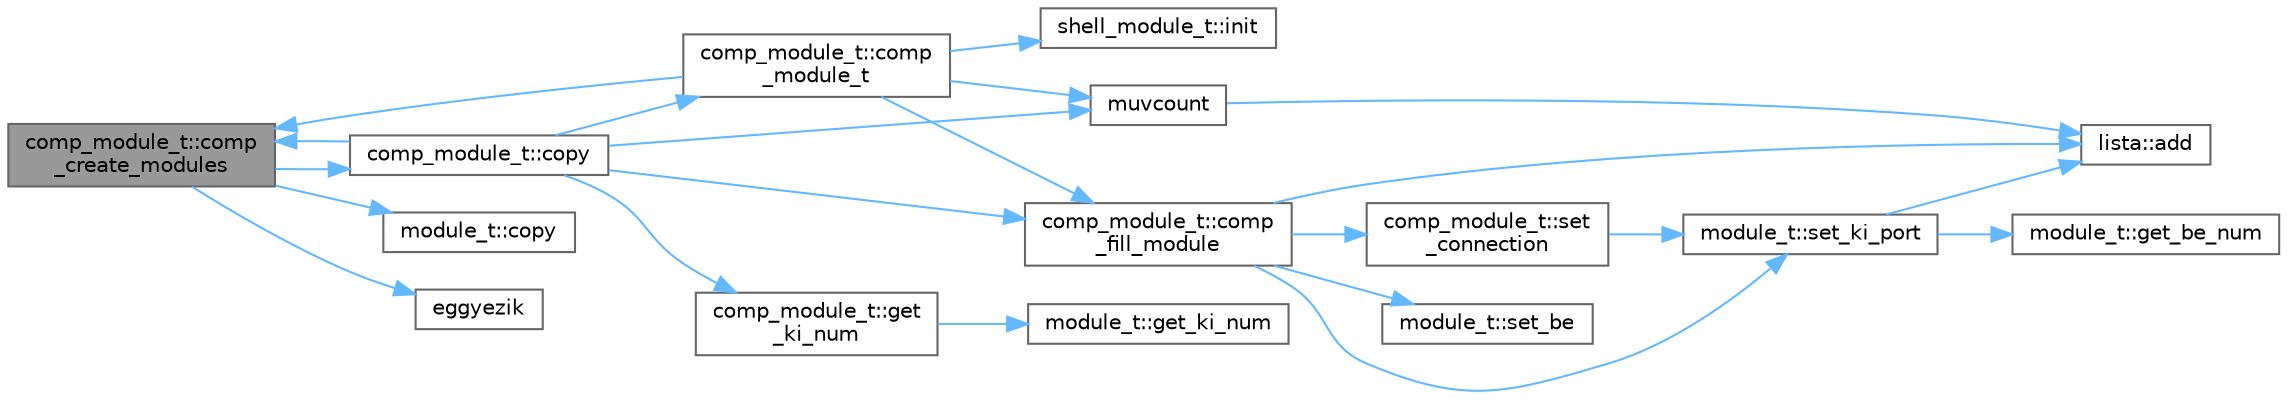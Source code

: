 digraph "comp_module_t::comp_create_modules"
{
 // LATEX_PDF_SIZE
  bgcolor="transparent";
  edge [fontname=Helvetica,fontsize=10,labelfontname=Helvetica,labelfontsize=10];
  node [fontname=Helvetica,fontsize=10,shape=box,height=0.2,width=0.4];
  rankdir="LR";
  Node1 [id="Node000001",label="comp_module_t::comp\l_create_modules",height=0.2,width=0.4,color="gray40", fillcolor="grey60", style="filled", fontcolor="black",tooltip=" "];
  Node1 -> Node2 [id="edge1_Node000001_Node000002",color="steelblue1",style="solid",tooltip=" "];
  Node2 [id="Node000002",label="comp_module_t::copy",height=0.2,width=0.4,color="grey40", fillcolor="white", style="filled",URL="$classcomp__module__t.html#a211b1bfd46a32ac3038ffc7e687da84e",tooltip=" "];
  Node2 -> Node1 [id="edge2_Node000002_Node000001",color="steelblue1",style="solid",tooltip=" "];
  Node2 -> Node3 [id="edge3_Node000002_Node000003",color="steelblue1",style="solid",tooltip=" "];
  Node3 [id="Node000003",label="comp_module_t::comp\l_fill_module",height=0.2,width=0.4,color="grey40", fillcolor="white", style="filled",URL="$classcomp__module__t.html#a63951fff0c2c203661e19a86f10d522c",tooltip=" "];
  Node3 -> Node4 [id="edge4_Node000003_Node000004",color="steelblue1",style="solid",tooltip=" "];
  Node4 [id="Node000004",label="lista::add",height=0.2,width=0.4,color="grey40", fillcolor="white", style="filled",URL="$classlista.html#a3f48539cd27ef435ea20315183a7c48e",tooltip=" "];
  Node3 -> Node5 [id="edge5_Node000003_Node000005",color="steelblue1",style="solid",tooltip=" "];
  Node5 [id="Node000005",label="module_t::set_be",height=0.2,width=0.4,color="grey40", fillcolor="white", style="filled",URL="$classmodule__t.html#a67f5c31043ebfd97506f367b83b02f14",tooltip=" "];
  Node3 -> Node6 [id="edge6_Node000003_Node000006",color="steelblue1",style="solid",tooltip=" "];
  Node6 [id="Node000006",label="comp_module_t::set\l_connection",height=0.2,width=0.4,color="grey40", fillcolor="white", style="filled",URL="$classcomp__module__t.html#adef32bb2f85715f8945476ac3fb8a196",tooltip=" "];
  Node6 -> Node7 [id="edge7_Node000006_Node000007",color="steelblue1",style="solid",tooltip=" "];
  Node7 [id="Node000007",label="module_t::set_ki_port",height=0.2,width=0.4,color="grey40", fillcolor="white", style="filled",URL="$classmodule__t.html#a57c0215cd97886fdbbf55a59ead9205a",tooltip=" "];
  Node7 -> Node4 [id="edge8_Node000007_Node000004",color="steelblue1",style="solid",tooltip=" "];
  Node7 -> Node8 [id="edge9_Node000007_Node000008",color="steelblue1",style="solid",tooltip=" "];
  Node8 [id="Node000008",label="module_t::get_be_num",height=0.2,width=0.4,color="grey40", fillcolor="white", style="filled",URL="$classmodule__t.html#a3986b0f8ab95dbccec8616f2196e7bba",tooltip=" "];
  Node3 -> Node7 [id="edge10_Node000003_Node000007",color="steelblue1",style="solid",tooltip=" "];
  Node2 -> Node9 [id="edge11_Node000002_Node000009",color="steelblue1",style="solid",tooltip=" "];
  Node9 [id="Node000009",label="comp_module_t::comp\l_module_t",height=0.2,width=0.4,color="grey40", fillcolor="white", style="filled",URL="$classcomp__module__t.html#ac0c8f89cc41c87d65de52fc652d35827",tooltip=" "];
  Node9 -> Node1 [id="edge12_Node000009_Node000001",color="steelblue1",style="solid",tooltip=" "];
  Node9 -> Node3 [id="edge13_Node000009_Node000003",color="steelblue1",style="solid",tooltip=" "];
  Node9 -> Node10 [id="edge14_Node000009_Node000010",color="steelblue1",style="solid",tooltip=" "];
  Node10 [id="Node000010",label="shell_module_t::init",height=0.2,width=0.4,color="grey40", fillcolor="white", style="filled",URL="$classshell__module__t.html#a93ba970d90ff94f92e355ea110ba0f45",tooltip=" "];
  Node9 -> Node11 [id="edge15_Node000009_Node000011",color="steelblue1",style="solid",tooltip=" "];
  Node11 [id="Node000011",label="muvcount",height=0.2,width=0.4,color="grey40", fillcolor="white", style="filled",URL="$comp__module_8cpp.html#a72fad6f3a585cf1547f2fbcd87ec7a90",tooltip=" "];
  Node11 -> Node4 [id="edge16_Node000011_Node000004",color="steelblue1",style="solid",tooltip=" "];
  Node2 -> Node12 [id="edge17_Node000002_Node000012",color="steelblue1",style="solid",tooltip=" "];
  Node12 [id="Node000012",label="comp_module_t::get\l_ki_num",height=0.2,width=0.4,color="grey40", fillcolor="white", style="filled",URL="$classcomp__module__t.html#aca2e7434a78ef8a7486f76d2aca92bb9",tooltip=" "];
  Node12 -> Node13 [id="edge18_Node000012_Node000013",color="steelblue1",style="solid",tooltip=" "];
  Node13 [id="Node000013",label="module_t::get_ki_num",height=0.2,width=0.4,color="grey40", fillcolor="white", style="filled",URL="$classmodule__t.html#a5bfb7a115938e38ae555af4c83bb431c",tooltip=" "];
  Node2 -> Node11 [id="edge19_Node000002_Node000011",color="steelblue1",style="solid",tooltip=" "];
  Node1 -> Node14 [id="edge20_Node000001_Node000014",color="steelblue1",style="solid",tooltip=" "];
  Node14 [id="Node000014",label="module_t::copy",height=0.2,width=0.4,color="grey40", fillcolor="white", style="filled",URL="$classmodule__t.html#ac55b2034283f3488767d6c110ddad55d",tooltip=" "];
  Node1 -> Node15 [id="edge21_Node000001_Node000015",color="steelblue1",style="solid",tooltip=" "];
  Node15 [id="Node000015",label="eggyezik",height=0.2,width=0.4,color="grey40", fillcolor="white", style="filled",URL="$comp__module_8cpp.html#a4e937192165d4187e4bd5e4d70967eb5",tooltip=" "];
}
